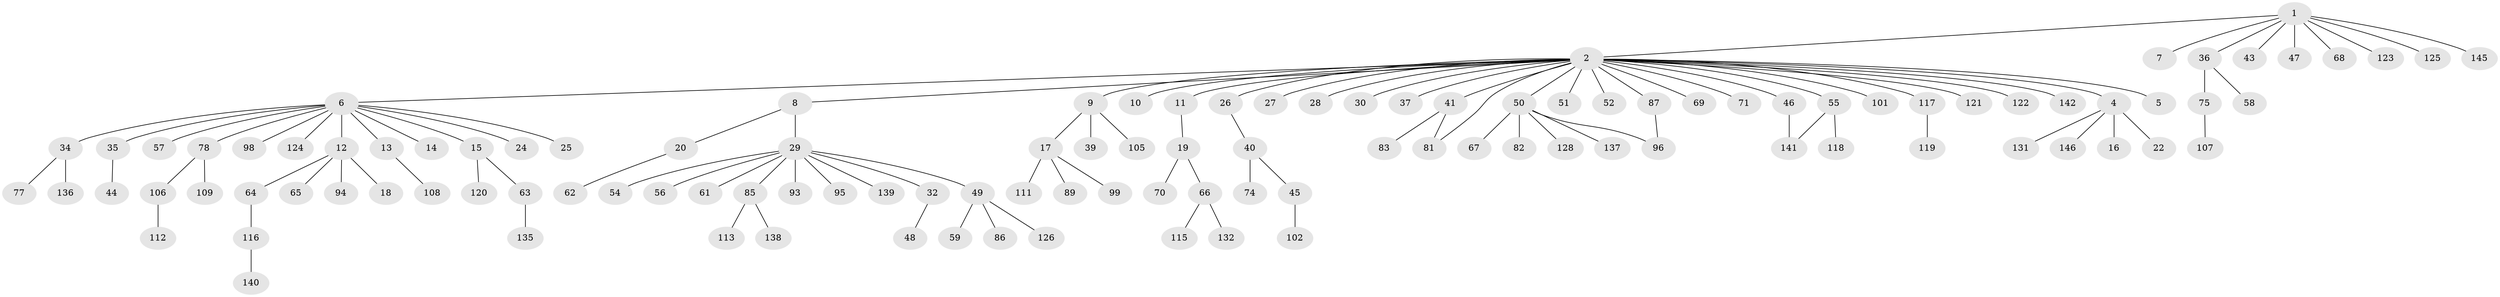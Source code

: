 // Generated by graph-tools (version 1.1) at 2025/51/02/27/25 19:51:58]
// undirected, 114 vertices, 116 edges
graph export_dot {
graph [start="1"]
  node [color=gray90,style=filled];
  1 [super="+3"];
  2 [super="+92"];
  4 [super="+90"];
  5 [super="+33"];
  6 [super="+21"];
  7 [super="+53"];
  8;
  9;
  10 [super="+31"];
  11 [super="+100"];
  12 [super="+23"];
  13;
  14 [super="+110"];
  15;
  16;
  17 [super="+38"];
  18;
  19;
  20 [super="+80"];
  22;
  24;
  25;
  26;
  27;
  28;
  29 [super="+42"];
  30;
  32 [super="+130"];
  34;
  35;
  36 [super="+60"];
  37;
  39;
  40;
  41;
  43 [super="+127"];
  44;
  45 [super="+72"];
  46 [super="+103"];
  47;
  48;
  49 [super="+84"];
  50 [super="+133"];
  51;
  52 [super="+73"];
  54;
  55;
  56;
  57;
  58;
  59;
  61;
  62;
  63 [super="+91"];
  64 [super="+79"];
  65;
  66 [super="+114"];
  67;
  68;
  69;
  70;
  71 [super="+143"];
  74;
  75 [super="+76"];
  77;
  78;
  81 [super="+134"];
  82 [super="+97"];
  83 [super="+88"];
  85 [super="+129"];
  86;
  87;
  89;
  93;
  94;
  95;
  96 [super="+104"];
  98;
  99;
  101;
  102;
  105;
  106 [super="+144"];
  107;
  108;
  109;
  111;
  112;
  113;
  115;
  116;
  117;
  118;
  119;
  120;
  121;
  122;
  123;
  124;
  125;
  126;
  128;
  131;
  132;
  135;
  136;
  137;
  138;
  139;
  140;
  141;
  142;
  145;
  146;
  1 -- 2;
  1 -- 47;
  1 -- 36;
  1 -- 68;
  1 -- 7;
  1 -- 43;
  1 -- 145;
  1 -- 123;
  1 -- 125;
  2 -- 4;
  2 -- 5;
  2 -- 6;
  2 -- 8;
  2 -- 9;
  2 -- 10;
  2 -- 11;
  2 -- 26;
  2 -- 27;
  2 -- 28;
  2 -- 30;
  2 -- 37;
  2 -- 41;
  2 -- 46;
  2 -- 50;
  2 -- 51;
  2 -- 52;
  2 -- 55;
  2 -- 69;
  2 -- 71;
  2 -- 81;
  2 -- 87;
  2 -- 101;
  2 -- 117;
  2 -- 121;
  2 -- 122;
  2 -- 142;
  4 -- 16;
  4 -- 22;
  4 -- 131;
  4 -- 146;
  6 -- 12;
  6 -- 13;
  6 -- 14;
  6 -- 15;
  6 -- 24;
  6 -- 34;
  6 -- 35;
  6 -- 57;
  6 -- 78;
  6 -- 98;
  6 -- 25;
  6 -- 124;
  8 -- 20;
  8 -- 29;
  9 -- 17;
  9 -- 39;
  9 -- 105;
  11 -- 19;
  12 -- 18;
  12 -- 64;
  12 -- 65;
  12 -- 94;
  13 -- 108;
  15 -- 63;
  15 -- 120;
  17 -- 89;
  17 -- 99;
  17 -- 111;
  19 -- 66;
  19 -- 70;
  20 -- 62;
  26 -- 40;
  29 -- 32;
  29 -- 49;
  29 -- 54;
  29 -- 56;
  29 -- 85;
  29 -- 93;
  29 -- 139;
  29 -- 61;
  29 -- 95;
  32 -- 48;
  34 -- 77;
  34 -- 136;
  35 -- 44;
  36 -- 58;
  36 -- 75;
  40 -- 45;
  40 -- 74;
  41 -- 83;
  41 -- 81;
  45 -- 102;
  46 -- 141;
  49 -- 59;
  49 -- 86;
  49 -- 126;
  50 -- 67;
  50 -- 82;
  50 -- 96;
  50 -- 128;
  50 -- 137;
  55 -- 118;
  55 -- 141;
  63 -- 135;
  64 -- 116;
  66 -- 132;
  66 -- 115;
  75 -- 107;
  78 -- 106;
  78 -- 109;
  85 -- 113;
  85 -- 138;
  87 -- 96;
  106 -- 112;
  116 -- 140;
  117 -- 119;
}
